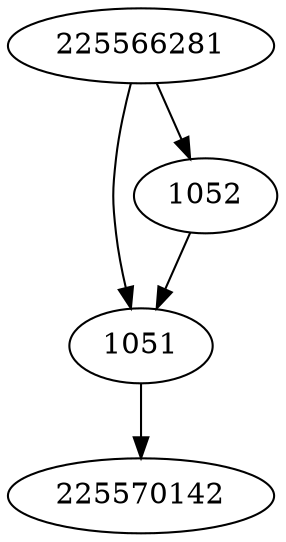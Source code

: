 strict digraph  {
225566281;
1051;
1052;
225570142;
225566281 -> 1051;
225566281 -> 1052;
1051 -> 225570142;
1052 -> 1051;
}
